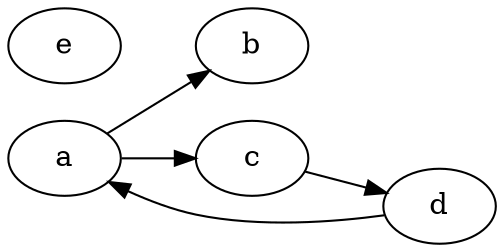 // File generated automatically by write_graph in DotGraph

digraph
{
  rankdir = LR;

  // Without graph attributes

  // Nodes 

  0[label = "a"];
  1[label = "b"];
  2[label = "c"];
  3[label = "d"];
  4[label = "e"];

  // Arcs 

  0->1[label = ""];
  0->2[label = ""];
  2->3[label = ""];
  3->0[label = ""];
}
